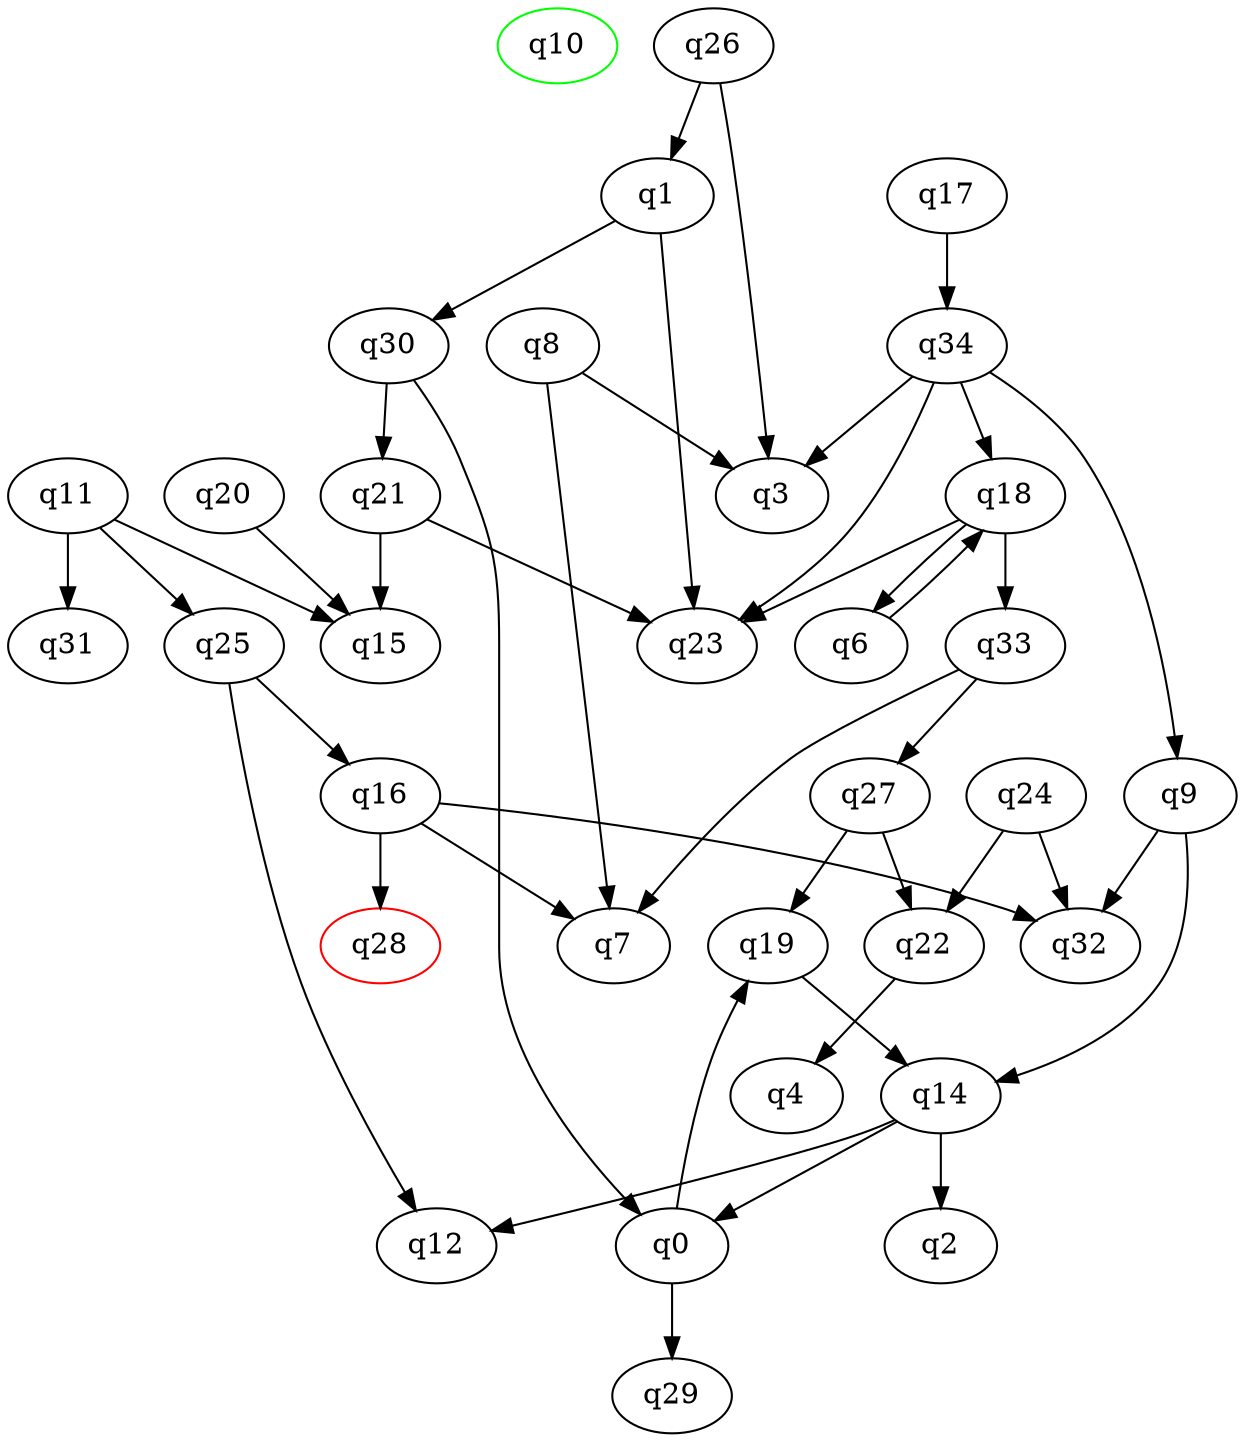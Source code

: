 digraph A{
q10 [initial=1,color=green];
q28 [final=1,color=red];
q0 -> q19;
q0 -> q29;
q1 -> q23;
q1 -> q30;
q6 -> q18;
q8 -> q3;
q8 -> q7;
q9 -> q14;
q9 -> q32;
q11 -> q15;
q11 -> q25;
q11 -> q31;
q14 -> q0;
q14 -> q2;
q14 -> q12;
q16 -> q7;
q16 -> q28;
q16 -> q32;
q17 -> q34;
q18 -> q6;
q18 -> q23;
q18 -> q33;
q19 -> q14;
q20 -> q15;
q21 -> q15;
q21 -> q23;
q22 -> q4;
q24 -> q22;
q24 -> q32;
q25 -> q12;
q25 -> q16;
q26 -> q1;
q26 -> q3;
q27 -> q19;
q27 -> q22;
q30 -> q0;
q30 -> q21;
q33 -> q7;
q33 -> q27;
q34 -> q3;
q34 -> q9;
q34 -> q18;
q34 -> q23;
}
